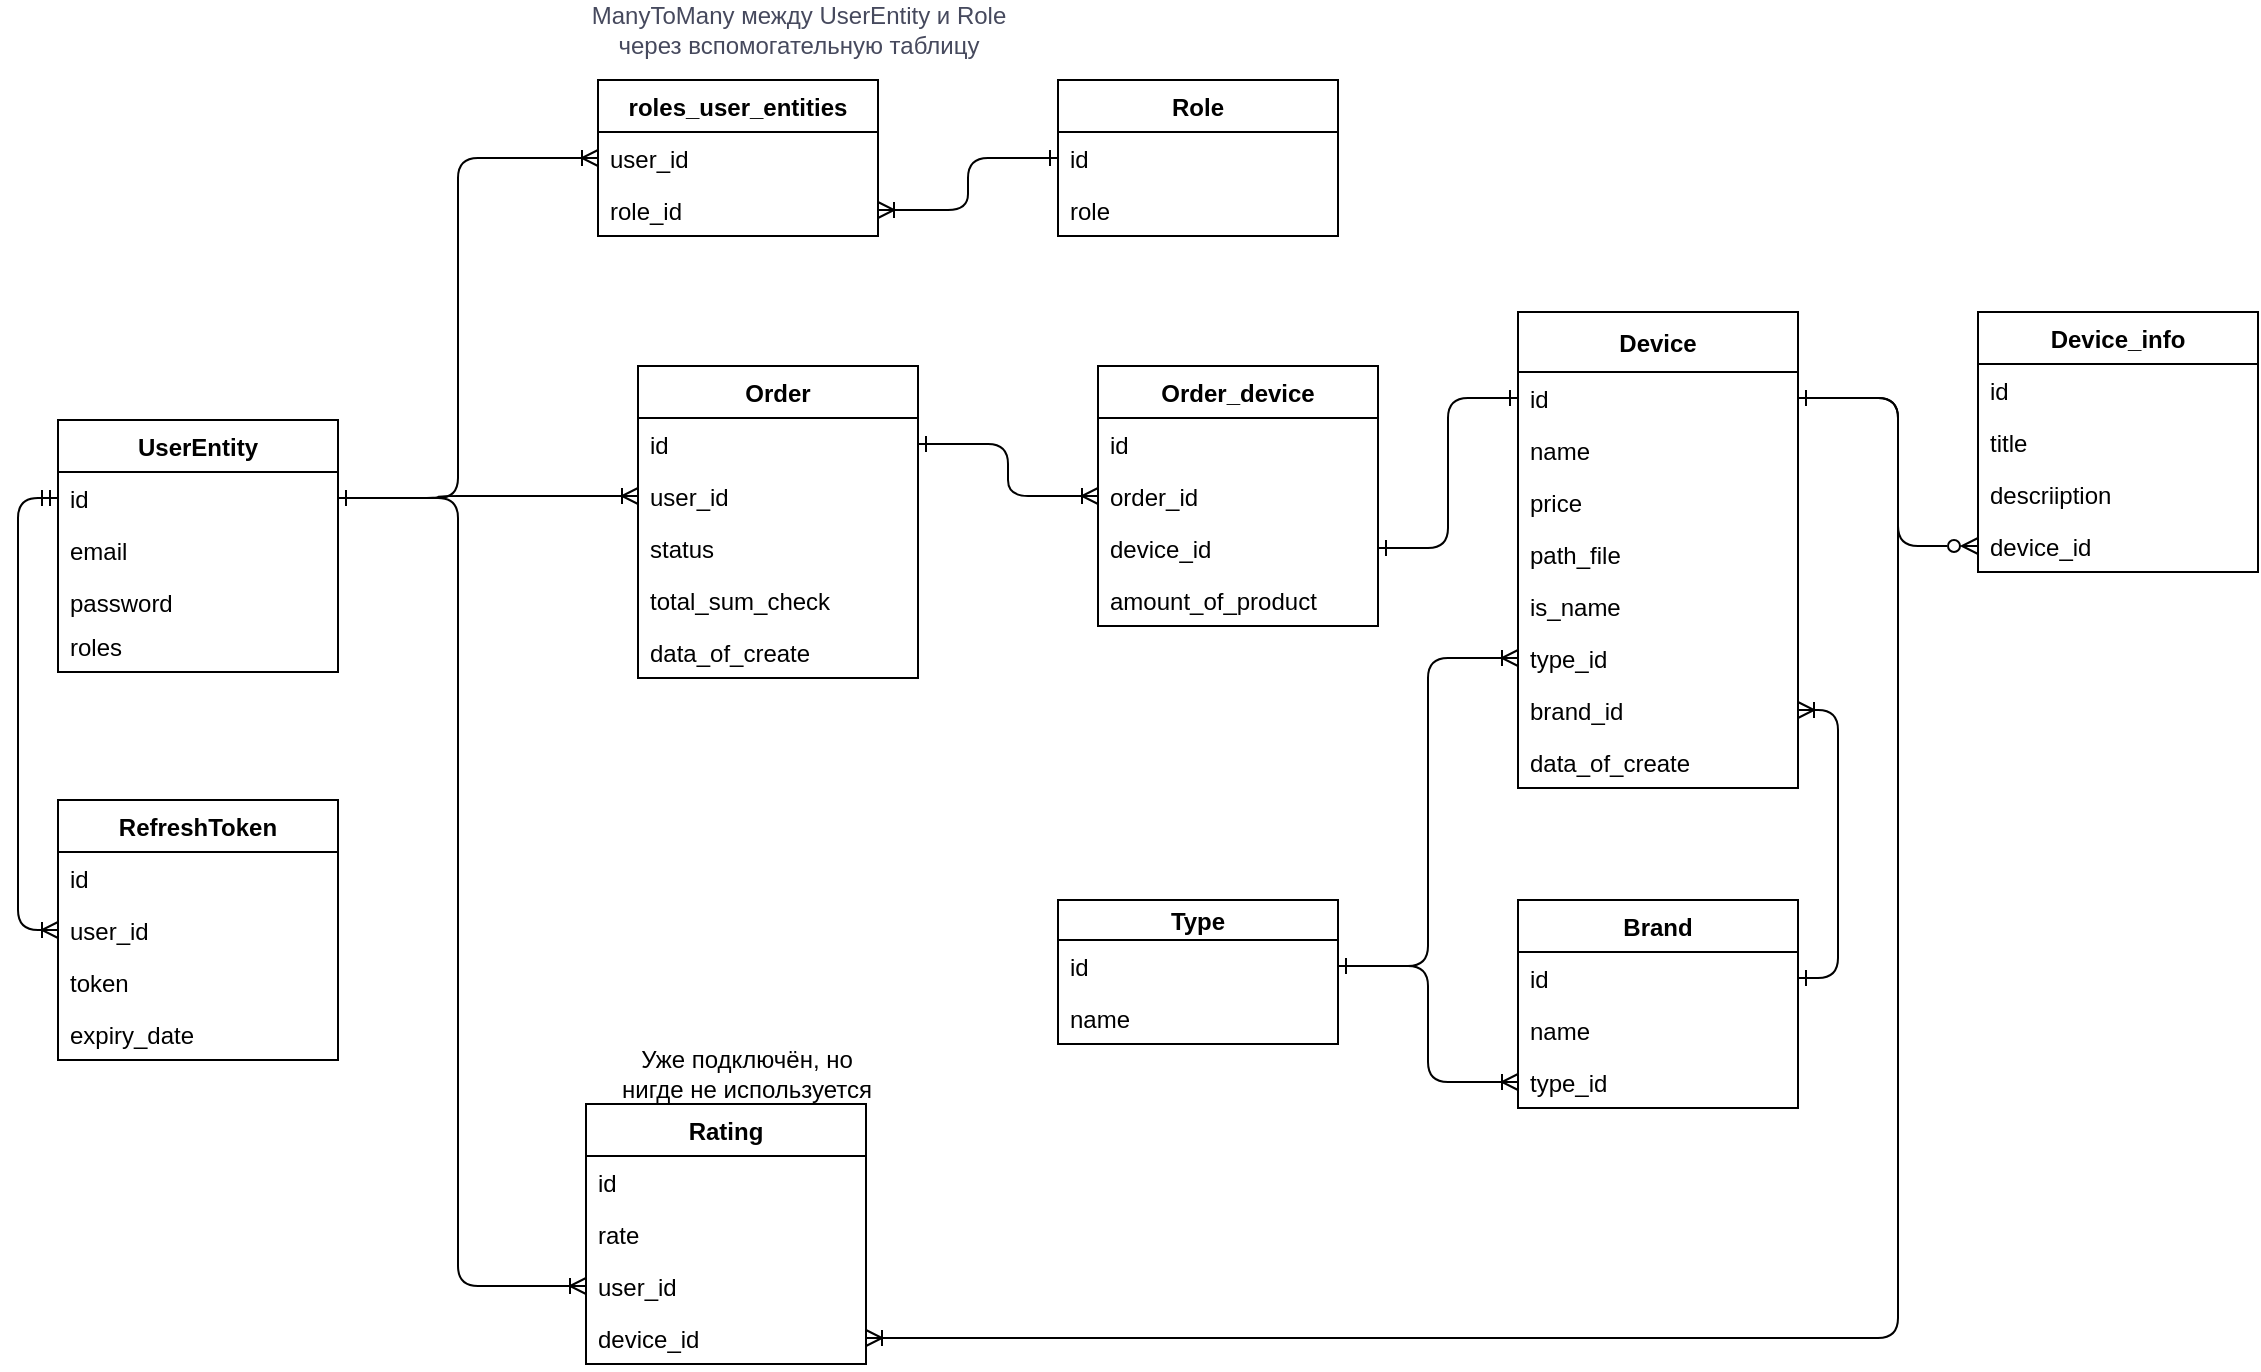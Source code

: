 <mxfile version="20.7.3" type="device" pages="2"><diagram id="LlsNdpljMGzBqDRL-B-1" name="Page-1"><mxGraphModel dx="1687" dy="2071" grid="1" gridSize="10" guides="1" tooltips="1" connect="1" arrows="1" fold="1" page="1" pageScale="1" pageWidth="827" pageHeight="1169" math="0" shadow="0"><root><mxCell id="0"/><mxCell id="1" parent="0"/><mxCell id="WYQVLgiUB-mDLvY5O6ve-2" value="UserEntity" style="swimlane;fontStyle=1;childLayout=stackLayout;horizontal=1;startSize=26;horizontalStack=0;resizeParent=1;resizeParentMax=0;resizeLast=0;collapsible=1;marginBottom=0;rounded=0;swimlaneLine=1;shadow=0;comic=0;enumerate=0;backgroundOutline=0;metaEdit=1;" parent="1" vertex="1"><mxGeometry x="70" y="80" width="140" height="126" as="geometry"><mxRectangle x="80" y="170" width="90" height="26" as="alternateBounds"/></mxGeometry></mxCell><mxCell id="WYQVLgiUB-mDLvY5O6ve-3" value="id" style="text;align=left;verticalAlign=top;spacingLeft=4;spacingRight=4;overflow=hidden;rotatable=0;points=[[0,0.5],[1,0.5]];portConstraint=eastwest;rounded=1;swimlaneLine=1;shadow=0;comic=0;enumerate=0;backgroundOutline=0;metaEdit=1;" parent="WYQVLgiUB-mDLvY5O6ve-2" vertex="1"><mxGeometry y="26" width="140" height="26" as="geometry"/></mxCell><mxCell id="WYQVLgiUB-mDLvY5O6ve-4" value="email" style="text;align=left;verticalAlign=top;spacingLeft=4;spacingRight=4;overflow=hidden;rotatable=0;points=[[0,0.5],[1,0.5]];portConstraint=eastwest;shadow=0;rounded=1;swimlaneLine=1;comic=0;enumerate=0;backgroundOutline=0;metaEdit=1;" parent="WYQVLgiUB-mDLvY5O6ve-2" vertex="1"><mxGeometry y="52" width="140" height="26" as="geometry"/></mxCell><mxCell id="WYQVLgiUB-mDLvY5O6ve-34" value="password" style="text;align=left;verticalAlign=top;spacingLeft=4;spacingRight=4;overflow=hidden;rotatable=0;points=[[0,0.5],[1,0.5]];portConstraint=eastwest;shadow=0;rounded=1;swimlaneLine=1;comic=0;enumerate=0;backgroundOutline=0;metaEdit=1;" parent="WYQVLgiUB-mDLvY5O6ve-2" vertex="1"><mxGeometry y="78" width="140" height="22" as="geometry"/></mxCell><mxCell id="WYQVLgiUB-mDLvY5O6ve-35" value="roles" style="text;align=left;verticalAlign=top;spacingLeft=4;spacingRight=4;overflow=hidden;rotatable=0;points=[[0,0.5],[1,0.5]];portConstraint=eastwest;shadow=0;rounded=1;swimlaneLine=1;comic=0;enumerate=0;backgroundOutline=0;metaEdit=1;" parent="WYQVLgiUB-mDLvY5O6ve-2" vertex="1"><mxGeometry y="100" width="140" height="26" as="geometry"/></mxCell><mxCell id="WYQVLgiUB-mDLvY5O6ve-111" style="edgeStyle=orthogonalEdgeStyle;rounded=1;orthogonalLoop=1;jettySize=auto;html=1;entryX=0;entryY=0.5;entryDx=0;entryDy=0;fontColor=#46495D;startArrow=none;startFill=0;endArrow=ERoneToMany;endFill=0;swimlaneLine=1;shadow=0;comic=0;enumerate=0;backgroundOutline=0;metaEdit=1;" parent="1" source="WYQVLgiUB-mDLvY5O6ve-40" target="WYQVLgiUB-mDLvY5O6ve-90" edge="1"><mxGeometry relative="1" as="geometry"/></mxCell><mxCell id="WYQVLgiUB-mDLvY5O6ve-39" value="Type" style="swimlane;fontStyle=1;childLayout=stackLayout;horizontal=1;startSize=20;horizontalStack=0;resizeParent=1;resizeParentMax=0;resizeLast=0;collapsible=1;marginBottom=0;shadow=0;rounded=0;swimlaneLine=1;comic=0;enumerate=0;backgroundOutline=0;metaEdit=1;" parent="1" vertex="1"><mxGeometry x="570" y="320" width="140" height="72" as="geometry"/></mxCell><mxCell id="WYQVLgiUB-mDLvY5O6ve-40" value="id" style="text;align=left;verticalAlign=top;spacingLeft=4;spacingRight=4;overflow=hidden;rotatable=0;points=[[0,0.5],[1,0.5]];portConstraint=eastwest;rounded=1;swimlaneLine=1;shadow=0;comic=0;enumerate=0;backgroundOutline=0;metaEdit=1;" parent="WYQVLgiUB-mDLvY5O6ve-39" vertex="1"><mxGeometry y="20" width="140" height="26" as="geometry"/></mxCell><mxCell id="WYQVLgiUB-mDLvY5O6ve-43" value="name" style="text;align=left;verticalAlign=top;spacingLeft=4;spacingRight=4;overflow=hidden;rotatable=0;points=[[0,0.5],[1,0.5]];portConstraint=eastwest;rounded=1;swimlaneLine=1;shadow=0;comic=0;enumerate=0;backgroundOutline=0;metaEdit=1;" parent="WYQVLgiUB-mDLvY5O6ve-39" vertex="1"><mxGeometry y="46" width="140" height="26" as="geometry"/></mxCell><mxCell id="WYQVLgiUB-mDLvY5O6ve-44" value="roles_user_entities" style="swimlane;fontStyle=1;childLayout=stackLayout;horizontal=1;startSize=26;horizontalStack=0;resizeParent=1;resizeParentMax=0;resizeLast=0;collapsible=1;marginBottom=0;shadow=0;rounded=0;swimlaneLine=1;comic=0;enumerate=0;backgroundOutline=0;metaEdit=1;" parent="1" vertex="1"><mxGeometry x="340" y="-90" width="140" height="78" as="geometry"/></mxCell><mxCell id="WYQVLgiUB-mDLvY5O6ve-45" value="user_id" style="text;align=left;verticalAlign=top;spacingLeft=4;spacingRight=4;overflow=hidden;rotatable=0;points=[[0,0.5],[1,0.5]];portConstraint=eastwest;rounded=1;swimlaneLine=1;shadow=0;comic=0;enumerate=0;backgroundOutline=0;metaEdit=1;" parent="WYQVLgiUB-mDLvY5O6ve-44" vertex="1"><mxGeometry y="26" width="140" height="26" as="geometry"/></mxCell><mxCell id="WYQVLgiUB-mDLvY5O6ve-46" value="role_id" style="text;align=left;verticalAlign=top;spacingLeft=4;spacingRight=4;overflow=hidden;rotatable=0;points=[[0,0.5],[1,0.5]];portConstraint=eastwest;rounded=1;swimlaneLine=1;shadow=0;comic=0;enumerate=0;backgroundOutline=0;metaEdit=1;" parent="WYQVLgiUB-mDLvY5O6ve-44" vertex="1"><mxGeometry y="52" width="140" height="26" as="geometry"/></mxCell><mxCell id="WYQVLgiUB-mDLvY5O6ve-48" value="Role" style="swimlane;fontStyle=1;childLayout=stackLayout;horizontal=1;startSize=26;horizontalStack=0;resizeParent=1;resizeParentMax=0;resizeLast=0;collapsible=1;marginBottom=0;shadow=0;rounded=0;swimlaneLine=1;comic=0;enumerate=0;backgroundOutline=0;metaEdit=1;" parent="1" vertex="1"><mxGeometry x="570" y="-90" width="140" height="78" as="geometry"/></mxCell><mxCell id="WYQVLgiUB-mDLvY5O6ve-49" value="id" style="text;align=left;verticalAlign=top;spacingLeft=4;spacingRight=4;overflow=hidden;rotatable=0;points=[[0,0.5],[1,0.5]];portConstraint=eastwest;rounded=1;swimlaneLine=1;shadow=0;comic=0;enumerate=0;backgroundOutline=0;metaEdit=1;" parent="WYQVLgiUB-mDLvY5O6ve-48" vertex="1"><mxGeometry y="26" width="140" height="26" as="geometry"/></mxCell><mxCell id="WYQVLgiUB-mDLvY5O6ve-50" value="role" style="text;align=left;verticalAlign=top;spacingLeft=4;spacingRight=4;overflow=hidden;rotatable=0;points=[[0,0.5],[1,0.5]];portConstraint=eastwest;rounded=1;swimlaneLine=1;shadow=0;comic=0;enumerate=0;backgroundOutline=0;metaEdit=1;" parent="WYQVLgiUB-mDLvY5O6ve-48" vertex="1"><mxGeometry y="52" width="140" height="26" as="geometry"/></mxCell><mxCell id="WYQVLgiUB-mDLvY5O6ve-52" value="Rating" style="swimlane;fontStyle=1;childLayout=stackLayout;horizontal=1;startSize=26;horizontalStack=0;resizeParent=1;resizeParentMax=0;resizeLast=0;collapsible=1;marginBottom=0;shadow=0;rounded=0;swimlaneLine=1;comic=0;enumerate=0;backgroundOutline=0;metaEdit=1;" parent="1" vertex="1"><mxGeometry x="334" y="422" width="140" height="130" as="geometry"/></mxCell><mxCell id="WYQVLgiUB-mDLvY5O6ve-53" value="id" style="text;align=left;verticalAlign=top;spacingLeft=4;spacingRight=4;overflow=hidden;rotatable=0;points=[[0,0.5],[1,0.5]];portConstraint=eastwest;rounded=1;swimlaneLine=1;shadow=0;comic=0;enumerate=0;backgroundOutline=0;metaEdit=1;" parent="WYQVLgiUB-mDLvY5O6ve-52" vertex="1"><mxGeometry y="26" width="140" height="26" as="geometry"/></mxCell><mxCell id="WYQVLgiUB-mDLvY5O6ve-54" value="rate" style="text;align=left;verticalAlign=top;spacingLeft=4;spacingRight=4;overflow=hidden;rotatable=0;points=[[0,0.5],[1,0.5]];portConstraint=eastwest;rounded=1;swimlaneLine=1;shadow=0;comic=0;enumerate=0;backgroundOutline=0;metaEdit=1;" parent="WYQVLgiUB-mDLvY5O6ve-52" vertex="1"><mxGeometry y="52" width="140" height="26" as="geometry"/></mxCell><mxCell id="WYQVLgiUB-mDLvY5O6ve-55" value="user_id" style="text;align=left;verticalAlign=top;spacingLeft=4;spacingRight=4;overflow=hidden;rotatable=0;points=[[0,0.5],[1,0.5]];portConstraint=eastwest;rounded=1;swimlaneLine=1;shadow=0;comic=0;enumerate=0;backgroundOutline=0;metaEdit=1;" parent="WYQVLgiUB-mDLvY5O6ve-52" vertex="1"><mxGeometry y="78" width="140" height="26" as="geometry"/></mxCell><mxCell id="WYQVLgiUB-mDLvY5O6ve-56" value="device_id" style="text;align=left;verticalAlign=top;spacingLeft=4;spacingRight=4;overflow=hidden;rotatable=0;points=[[0,0.5],[1,0.5]];portConstraint=eastwest;rounded=1;swimlaneLine=1;shadow=0;comic=0;enumerate=0;backgroundOutline=0;metaEdit=1;" parent="WYQVLgiUB-mDLvY5O6ve-52" vertex="1"><mxGeometry y="104" width="140" height="26" as="geometry"/></mxCell><mxCell id="WYQVLgiUB-mDLvY5O6ve-58" value="Order_device" style="swimlane;fontStyle=1;childLayout=stackLayout;horizontal=1;startSize=26;horizontalStack=0;resizeParent=1;resizeParentMax=0;resizeLast=0;collapsible=1;marginBottom=0;shadow=0;rounded=0;swimlaneLine=1;comic=0;enumerate=0;backgroundOutline=0;metaEdit=1;" parent="1" vertex="1"><mxGeometry x="590" y="53" width="140" height="130" as="geometry"/></mxCell><mxCell id="WYQVLgiUB-mDLvY5O6ve-59" value="id" style="text;align=left;verticalAlign=top;spacingLeft=4;spacingRight=4;overflow=hidden;rotatable=0;points=[[0,0.5],[1,0.5]];portConstraint=eastwest;rounded=1;swimlaneLine=1;shadow=0;comic=0;enumerate=0;backgroundOutline=0;metaEdit=1;" parent="WYQVLgiUB-mDLvY5O6ve-58" vertex="1"><mxGeometry y="26" width="140" height="26" as="geometry"/></mxCell><mxCell id="WYQVLgiUB-mDLvY5O6ve-60" value="order_id" style="text;align=left;verticalAlign=top;spacingLeft=4;spacingRight=4;overflow=hidden;rotatable=0;points=[[0,0.5],[1,0.5]];portConstraint=eastwest;rounded=1;swimlaneLine=1;shadow=0;comic=0;enumerate=0;backgroundOutline=0;metaEdit=1;" parent="WYQVLgiUB-mDLvY5O6ve-58" vertex="1"><mxGeometry y="52" width="140" height="26" as="geometry"/></mxCell><mxCell id="WYQVLgiUB-mDLvY5O6ve-61" value="device_id" style="text;align=left;verticalAlign=top;spacingLeft=4;spacingRight=4;overflow=hidden;rotatable=0;points=[[0,0.5],[1,0.5]];portConstraint=eastwest;rounded=1;swimlaneLine=1;shadow=0;comic=0;enumerate=0;backgroundOutline=0;metaEdit=1;" parent="WYQVLgiUB-mDLvY5O6ve-58" vertex="1"><mxGeometry y="78" width="140" height="26" as="geometry"/></mxCell><mxCell id="WYQVLgiUB-mDLvY5O6ve-62" value="amount_of_product" style="text;align=left;verticalAlign=top;spacingLeft=4;spacingRight=4;overflow=hidden;rotatable=0;points=[[0,0.5],[1,0.5]];portConstraint=eastwest;rounded=1;swimlaneLine=1;shadow=0;comic=0;enumerate=0;backgroundOutline=0;metaEdit=1;" parent="WYQVLgiUB-mDLvY5O6ve-58" vertex="1"><mxGeometry y="104" width="140" height="26" as="geometry"/></mxCell><mxCell id="WYQVLgiUB-mDLvY5O6ve-63" value="Order" style="swimlane;fontStyle=1;childLayout=stackLayout;horizontal=1;startSize=26;horizontalStack=0;resizeParent=1;resizeParentMax=0;resizeLast=0;collapsible=1;marginBottom=0;shadow=0;rounded=0;swimlaneLine=1;comic=0;enumerate=0;backgroundOutline=0;metaEdit=1;" parent="1" vertex="1"><mxGeometry x="360" y="53" width="140" height="156" as="geometry"/></mxCell><mxCell id="WYQVLgiUB-mDLvY5O6ve-64" value="id" style="text;align=left;verticalAlign=top;spacingLeft=4;spacingRight=4;overflow=hidden;rotatable=0;points=[[0,0.5],[1,0.5]];portConstraint=eastwest;rounded=0;swimlaneLine=1;shadow=0;comic=0;enumerate=0;backgroundOutline=0;metaEdit=1;" parent="WYQVLgiUB-mDLvY5O6ve-63" vertex="1"><mxGeometry y="26" width="140" height="26" as="geometry"/></mxCell><mxCell id="WYQVLgiUB-mDLvY5O6ve-65" value="user_id" style="text;align=left;verticalAlign=top;spacingLeft=4;spacingRight=4;overflow=hidden;rotatable=0;points=[[0,0.5],[1,0.5]];portConstraint=eastwest;rounded=1;swimlaneLine=1;shadow=0;comic=0;enumerate=0;backgroundOutline=0;metaEdit=1;" parent="WYQVLgiUB-mDLvY5O6ve-63" vertex="1"><mxGeometry y="52" width="140" height="26" as="geometry"/></mxCell><mxCell id="WYQVLgiUB-mDLvY5O6ve-66" value="status" style="text;align=left;verticalAlign=top;spacingLeft=4;spacingRight=4;overflow=hidden;rotatable=0;points=[[0,0.5],[1,0.5]];portConstraint=eastwest;rounded=1;swimlaneLine=1;shadow=0;comic=0;enumerate=0;backgroundOutline=0;metaEdit=1;" parent="WYQVLgiUB-mDLvY5O6ve-63" vertex="1"><mxGeometry y="78" width="140" height="26" as="geometry"/></mxCell><mxCell id="WYQVLgiUB-mDLvY5O6ve-67" value="total_sum_check" style="text;align=left;verticalAlign=top;spacingLeft=4;spacingRight=4;overflow=hidden;rotatable=0;points=[[0,0.5],[1,0.5]];portConstraint=eastwest;rounded=1;swimlaneLine=1;shadow=0;comic=0;enumerate=0;backgroundOutline=0;metaEdit=1;" parent="WYQVLgiUB-mDLvY5O6ve-63" vertex="1"><mxGeometry y="104" width="140" height="26" as="geometry"/></mxCell><mxCell id="WYQVLgiUB-mDLvY5O6ve-68" value="data_of_create" style="text;align=left;verticalAlign=top;spacingLeft=4;spacingRight=4;overflow=hidden;rotatable=0;points=[[0,0.5],[1,0.5]];portConstraint=eastwest;rounded=1;swimlaneLine=1;shadow=0;comic=0;enumerate=0;backgroundOutline=0;metaEdit=1;" parent="WYQVLgiUB-mDLvY5O6ve-63" vertex="1"><mxGeometry y="130" width="140" height="26" as="geometry"/></mxCell><mxCell id="WYQVLgiUB-mDLvY5O6ve-69" value="Device_info" style="swimlane;fontStyle=1;childLayout=stackLayout;horizontal=1;startSize=26;horizontalStack=0;resizeParent=1;resizeParentMax=0;resizeLast=0;collapsible=1;marginBottom=0;shadow=0;rounded=0;swimlaneLine=1;comic=0;enumerate=0;backgroundOutline=0;metaEdit=1;" parent="1" vertex="1"><mxGeometry x="1030" y="26" width="140" height="130" as="geometry"/></mxCell><mxCell id="WYQVLgiUB-mDLvY5O6ve-70" value="id" style="text;align=left;verticalAlign=top;spacingLeft=4;spacingRight=4;overflow=hidden;rotatable=0;points=[[0,0.5],[1,0.5]];portConstraint=eastwest;rounded=1;swimlaneLine=1;shadow=0;comic=0;enumerate=0;backgroundOutline=0;metaEdit=1;" parent="WYQVLgiUB-mDLvY5O6ve-69" vertex="1"><mxGeometry y="26" width="140" height="26" as="geometry"/></mxCell><mxCell id="WYQVLgiUB-mDLvY5O6ve-71" value="title" style="text;align=left;verticalAlign=top;spacingLeft=4;spacingRight=4;overflow=hidden;rotatable=0;points=[[0,0.5],[1,0.5]];portConstraint=eastwest;rounded=1;swimlaneLine=1;shadow=0;comic=0;enumerate=0;backgroundOutline=0;metaEdit=1;" parent="WYQVLgiUB-mDLvY5O6ve-69" vertex="1"><mxGeometry y="52" width="140" height="26" as="geometry"/></mxCell><mxCell id="WYQVLgiUB-mDLvY5O6ve-72" value="descriiption" style="text;align=left;verticalAlign=top;spacingLeft=4;spacingRight=4;overflow=hidden;rotatable=0;points=[[0,0.5],[1,0.5]];portConstraint=eastwest;rounded=1;swimlaneLine=1;shadow=0;comic=0;enumerate=0;backgroundOutline=0;metaEdit=1;" parent="WYQVLgiUB-mDLvY5O6ve-69" vertex="1"><mxGeometry y="78" width="140" height="26" as="geometry"/></mxCell><mxCell id="WYQVLgiUB-mDLvY5O6ve-73" value="device_id" style="text;align=left;verticalAlign=top;spacingLeft=4;spacingRight=4;overflow=hidden;rotatable=0;points=[[0,0.5],[1,0.5]];portConstraint=eastwest;rounded=1;swimlaneLine=1;shadow=0;comic=0;enumerate=0;backgroundOutline=0;metaEdit=1;" parent="WYQVLgiUB-mDLvY5O6ve-69" vertex="1"><mxGeometry y="104" width="140" height="26" as="geometry"/></mxCell><mxCell id="WYQVLgiUB-mDLvY5O6ve-74" value="Device" style="swimlane;fontStyle=1;childLayout=stackLayout;horizontal=1;startSize=30;horizontalStack=0;resizeParent=1;resizeParentMax=0;resizeLast=0;collapsible=1;marginBottom=0;shadow=0;rounded=0;swimlaneLine=1;comic=0;enumerate=0;backgroundOutline=0;metaEdit=1;" parent="1" vertex="1"><mxGeometry x="800" y="26" width="140" height="238" as="geometry"/></mxCell><mxCell id="WYQVLgiUB-mDLvY5O6ve-75" value="id" style="text;align=left;verticalAlign=top;spacingLeft=4;spacingRight=4;overflow=hidden;rotatable=0;points=[[0,0.5],[1,0.5]];portConstraint=eastwest;rounded=1;swimlaneLine=1;shadow=0;comic=0;enumerate=0;backgroundOutline=0;metaEdit=1;" parent="WYQVLgiUB-mDLvY5O6ve-74" vertex="1"><mxGeometry y="30" width="140" height="26" as="geometry"/></mxCell><mxCell id="WYQVLgiUB-mDLvY5O6ve-76" value="name" style="text;align=left;verticalAlign=top;spacingLeft=4;spacingRight=4;overflow=hidden;rotatable=0;points=[[0,0.5],[1,0.5]];portConstraint=eastwest;rounded=1;swimlaneLine=1;shadow=0;comic=0;enumerate=0;backgroundOutline=0;metaEdit=1;" parent="WYQVLgiUB-mDLvY5O6ve-74" vertex="1"><mxGeometry y="56" width="140" height="26" as="geometry"/></mxCell><mxCell id="WYQVLgiUB-mDLvY5O6ve-77" value="price" style="text;align=left;verticalAlign=top;spacingLeft=4;spacingRight=4;overflow=hidden;rotatable=0;points=[[0,0.5],[1,0.5]];portConstraint=eastwest;rounded=1;swimlaneLine=1;shadow=0;comic=0;enumerate=0;backgroundOutline=0;metaEdit=1;" parent="WYQVLgiUB-mDLvY5O6ve-74" vertex="1"><mxGeometry y="82" width="140" height="26" as="geometry"/></mxCell><mxCell id="WYQVLgiUB-mDLvY5O6ve-78" value="path_file" style="text;align=left;verticalAlign=top;spacingLeft=4;spacingRight=4;overflow=hidden;rotatable=0;points=[[0,0.5],[1,0.5]];portConstraint=eastwest;rounded=1;swimlaneLine=1;shadow=0;comic=0;enumerate=0;backgroundOutline=0;metaEdit=1;" parent="WYQVLgiUB-mDLvY5O6ve-74" vertex="1"><mxGeometry y="108" width="140" height="26" as="geometry"/></mxCell><mxCell id="WYQVLgiUB-mDLvY5O6ve-79" value="is_name" style="text;align=left;verticalAlign=top;spacingLeft=4;spacingRight=4;overflow=hidden;rotatable=0;points=[[0,0.5],[1,0.5]];portConstraint=eastwest;rounded=1;swimlaneLine=1;shadow=0;comic=0;enumerate=0;backgroundOutline=0;metaEdit=1;" parent="WYQVLgiUB-mDLvY5O6ve-74" vertex="1"><mxGeometry y="134" width="140" height="26" as="geometry"/></mxCell><mxCell id="WYQVLgiUB-mDLvY5O6ve-80" value="type_id" style="text;align=left;verticalAlign=top;spacingLeft=4;spacingRight=4;overflow=hidden;rotatable=0;points=[[0,0.5],[1,0.5]];portConstraint=eastwest;rounded=1;swimlaneLine=1;shadow=0;comic=0;enumerate=0;backgroundOutline=0;metaEdit=1;" parent="WYQVLgiUB-mDLvY5O6ve-74" vertex="1"><mxGeometry y="160" width="140" height="26" as="geometry"/></mxCell><mxCell id="WYQVLgiUB-mDLvY5O6ve-81" value="brand_id" style="text;align=left;verticalAlign=top;spacingLeft=4;spacingRight=4;overflow=hidden;rotatable=0;points=[[0,0.5],[1,0.5]];portConstraint=eastwest;rounded=1;swimlaneLine=1;shadow=0;comic=0;enumerate=0;backgroundOutline=0;metaEdit=1;" parent="WYQVLgiUB-mDLvY5O6ve-74" vertex="1"><mxGeometry y="186" width="140" height="26" as="geometry"/></mxCell><mxCell id="WYQVLgiUB-mDLvY5O6ve-86" value="data_of_create" style="text;align=left;verticalAlign=top;spacingLeft=4;spacingRight=4;overflow=hidden;rotatable=0;points=[[0,0.5],[1,0.5]];portConstraint=eastwest;rounded=1;swimlaneLine=1;shadow=0;comic=0;enumerate=0;backgroundOutline=0;metaEdit=1;" parent="WYQVLgiUB-mDLvY5O6ve-74" vertex="1"><mxGeometry y="212" width="140" height="26" as="geometry"/></mxCell><mxCell id="WYQVLgiUB-mDLvY5O6ve-87" value="Brand" style="swimlane;fontStyle=1;childLayout=stackLayout;horizontal=1;startSize=26;horizontalStack=0;resizeParent=1;resizeParentMax=0;resizeLast=0;collapsible=1;marginBottom=0;shadow=0;rounded=0;swimlaneLine=1;comic=0;enumerate=0;backgroundOutline=0;metaEdit=1;" parent="1" vertex="1"><mxGeometry x="800" y="320" width="140" height="104" as="geometry"/></mxCell><mxCell id="WYQVLgiUB-mDLvY5O6ve-88" value="id" style="text;align=left;verticalAlign=top;spacingLeft=4;spacingRight=4;overflow=hidden;rotatable=0;points=[[0,0.5],[1,0.5]];portConstraint=eastwest;rounded=1;swimlaneLine=1;shadow=0;comic=0;enumerate=0;backgroundOutline=0;metaEdit=1;" parent="WYQVLgiUB-mDLvY5O6ve-87" vertex="1"><mxGeometry y="26" width="140" height="26" as="geometry"/></mxCell><mxCell id="WYQVLgiUB-mDLvY5O6ve-89" value="name" style="text;align=left;verticalAlign=top;spacingLeft=4;spacingRight=4;overflow=hidden;rotatable=0;points=[[0,0.5],[1,0.5]];portConstraint=eastwest;rounded=1;swimlaneLine=1;shadow=0;comic=0;enumerate=0;backgroundOutline=0;metaEdit=1;" parent="WYQVLgiUB-mDLvY5O6ve-87" vertex="1"><mxGeometry y="52" width="140" height="26" as="geometry"/></mxCell><mxCell id="WYQVLgiUB-mDLvY5O6ve-90" value="type_id" style="text;align=left;verticalAlign=top;spacingLeft=4;spacingRight=4;overflow=hidden;rotatable=0;points=[[0,0.5],[1,0.5]];portConstraint=eastwest;rounded=1;swimlaneLine=1;shadow=0;comic=0;enumerate=0;backgroundOutline=0;metaEdit=1;" parent="WYQVLgiUB-mDLvY5O6ve-87" vertex="1"><mxGeometry y="78" width="140" height="26" as="geometry"/></mxCell><mxCell id="WYQVLgiUB-mDLvY5O6ve-92" value="RefreshToken" style="swimlane;fontStyle=1;childLayout=stackLayout;horizontal=1;startSize=26;horizontalStack=0;resizeParent=1;resizeParentMax=0;resizeLast=0;collapsible=1;marginBottom=0;shadow=0;rounded=0;swimlaneLine=1;comic=0;enumerate=0;backgroundOutline=0;metaEdit=1;" parent="1" vertex="1"><mxGeometry x="70" y="270" width="140" height="130" as="geometry"/></mxCell><mxCell id="WYQVLgiUB-mDLvY5O6ve-93" value="id" style="text;align=left;verticalAlign=top;spacingLeft=4;spacingRight=4;overflow=hidden;rotatable=0;points=[[0,0.5],[1,0.5]];portConstraint=eastwest;rounded=1;swimlaneLine=1;shadow=0;comic=0;enumerate=0;backgroundOutline=0;metaEdit=1;" parent="WYQVLgiUB-mDLvY5O6ve-92" vertex="1"><mxGeometry y="26" width="140" height="26" as="geometry"/></mxCell><mxCell id="WYQVLgiUB-mDLvY5O6ve-94" value="user_id" style="text;align=left;verticalAlign=top;spacingLeft=4;spacingRight=4;overflow=hidden;rotatable=0;points=[[0,0.5],[1,0.5]];portConstraint=eastwest;rounded=1;swimlaneLine=1;shadow=0;comic=0;enumerate=0;backgroundOutline=0;metaEdit=1;" parent="WYQVLgiUB-mDLvY5O6ve-92" vertex="1"><mxGeometry y="52" width="140" height="26" as="geometry"/></mxCell><mxCell id="WYQVLgiUB-mDLvY5O6ve-95" value="token" style="text;align=left;verticalAlign=top;spacingLeft=4;spacingRight=4;overflow=hidden;rotatable=0;points=[[0,0.5],[1,0.5]];portConstraint=eastwest;rounded=1;swimlaneLine=1;shadow=0;comic=0;enumerate=0;backgroundOutline=0;metaEdit=1;" parent="WYQVLgiUB-mDLvY5O6ve-92" vertex="1"><mxGeometry y="78" width="140" height="26" as="geometry"/></mxCell><mxCell id="WYQVLgiUB-mDLvY5O6ve-96" value="expiry_date" style="text;align=left;verticalAlign=top;spacingLeft=4;spacingRight=4;overflow=hidden;rotatable=0;points=[[0,0.5],[1,0.5]];portConstraint=eastwest;rounded=1;swimlaneLine=1;shadow=0;comic=0;enumerate=0;backgroundOutline=0;metaEdit=1;" parent="WYQVLgiUB-mDLvY5O6ve-92" vertex="1"><mxGeometry y="104" width="140" height="26" as="geometry"/></mxCell><mxCell id="WYQVLgiUB-mDLvY5O6ve-101" style="edgeStyle=orthogonalEdgeStyle;orthogonalLoop=1;jettySize=auto;html=1;entryX=0;entryY=0.5;entryDx=0;entryDy=0;startArrow=ERmandOne;startFill=0;endArrow=ERoneToMany;endFill=0;fontColor=#46495D;swimlaneLine=1;shadow=0;comic=0;enumerate=0;backgroundOutline=0;metaEdit=1;" parent="1" source="WYQVLgiUB-mDLvY5O6ve-3" target="WYQVLgiUB-mDLvY5O6ve-94" edge="1"><mxGeometry relative="1" as="geometry"/></mxCell><mxCell id="WYQVLgiUB-mDLvY5O6ve-102" style="edgeStyle=orthogonalEdgeStyle;orthogonalLoop=1;jettySize=auto;html=1;entryX=0;entryY=0.5;entryDx=0;entryDy=0;startArrow=none;startFill=0;endArrow=ERoneToMany;endFill=0;exitX=1;exitY=0.5;exitDx=0;exitDy=0;fontColor=#46495D;swimlaneLine=1;shadow=0;comic=0;enumerate=0;backgroundOutline=0;metaEdit=1;" parent="1" source="WYQVLgiUB-mDLvY5O6ve-3" target="WYQVLgiUB-mDLvY5O6ve-45" edge="1"><mxGeometry relative="1" as="geometry"><Array as="points"><mxPoint x="270" y="119"/><mxPoint x="270" y="-51"/></Array></mxGeometry></mxCell><mxCell id="WYQVLgiUB-mDLvY5O6ve-104" style="edgeStyle=orthogonalEdgeStyle;orthogonalLoop=1;jettySize=auto;html=1;entryX=1;entryY=0.5;entryDx=0;entryDy=0;startArrow=ERone;startFill=0;endArrow=ERoneToMany;endFill=0;fontColor=#46495D;swimlaneLine=1;shadow=0;comic=0;enumerate=0;backgroundOutline=0;metaEdit=1;" parent="1" source="WYQVLgiUB-mDLvY5O6ve-49" target="WYQVLgiUB-mDLvY5O6ve-46" edge="1"><mxGeometry relative="1" as="geometry"/></mxCell><mxCell id="WYQVLgiUB-mDLvY5O6ve-105" value="ManyToMany между UserEntity и Role&lt;br&gt;через вспомогательную таблицу" style="text;html=1;align=center;verticalAlign=middle;resizable=0;points=[];autosize=1;strokeColor=none;fontColor=#46495D;sketch=1;rounded=1;" parent="1" vertex="1"><mxGeometry x="330" y="-130" width="220" height="30" as="geometry"/></mxCell><mxCell id="WYQVLgiUB-mDLvY5O6ve-107" style="orthogonalLoop=1;jettySize=auto;html=1;startArrow=ERone;startFill=0;endArrow=ERoneToMany;endFill=0;edgeStyle=orthogonalEdgeStyle;fontColor=#46495D;swimlaneLine=1;shadow=0;comic=0;enumerate=0;backgroundOutline=0;metaEdit=1;" parent="1" source="WYQVLgiUB-mDLvY5O6ve-64" target="WYQVLgiUB-mDLvY5O6ve-60" edge="1"><mxGeometry relative="1" as="geometry"/></mxCell><mxCell id="WYQVLgiUB-mDLvY5O6ve-108" style="edgeStyle=orthogonalEdgeStyle;rounded=1;orthogonalLoop=1;jettySize=auto;html=1;entryX=0;entryY=0.5;entryDx=0;entryDy=0;fontColor=#46495D;startArrow=ERone;startFill=0;endArrow=ERone;endFill=0;swimlaneLine=1;shadow=0;comic=0;enumerate=0;backgroundOutline=0;metaEdit=1;" parent="1" source="WYQVLgiUB-mDLvY5O6ve-61" target="WYQVLgiUB-mDLvY5O6ve-75" edge="1"><mxGeometry relative="1" as="geometry"/></mxCell><mxCell id="WYQVLgiUB-mDLvY5O6ve-109" style="edgeStyle=orthogonalEdgeStyle;rounded=1;orthogonalLoop=1;jettySize=auto;html=1;fontColor=#46495D;startArrow=ERone;startFill=0;endArrow=ERoneToMany;endFill=0;swimlaneLine=1;shadow=0;comic=0;enumerate=0;backgroundOutline=0;metaEdit=1;" parent="1" source="WYQVLgiUB-mDLvY5O6ve-40" target="WYQVLgiUB-mDLvY5O6ve-80" edge="1"><mxGeometry relative="1" as="geometry"/></mxCell><mxCell id="WYQVLgiUB-mDLvY5O6ve-112" style="edgeStyle=orthogonalEdgeStyle;rounded=1;orthogonalLoop=1;jettySize=auto;html=1;fontColor=#46495D;startArrow=ERone;startFill=0;endArrow=ERoneToMany;endFill=0;exitX=1;exitY=0.5;exitDx=0;exitDy=0;swimlaneLine=1;shadow=0;comic=0;enumerate=0;backgroundOutline=0;metaEdit=1;" parent="1" source="WYQVLgiUB-mDLvY5O6ve-88" target="WYQVLgiUB-mDLvY5O6ve-81" edge="1"><mxGeometry relative="1" as="geometry"/></mxCell><mxCell id="WYQVLgiUB-mDLvY5O6ve-113" style="edgeStyle=orthogonalEdgeStyle;rounded=1;orthogonalLoop=1;jettySize=auto;html=1;fontColor=#46495D;startArrow=none;startFill=0;endArrow=ERzeroToMany;endFill=0;swimlaneLine=1;shadow=0;comic=0;enumerate=0;backgroundOutline=0;metaEdit=1;" parent="1" source="WYQVLgiUB-mDLvY5O6ve-75" target="WYQVLgiUB-mDLvY5O6ve-73" edge="1"><mxGeometry relative="1" as="geometry"><Array as="points"><mxPoint x="990" y="69"/><mxPoint x="990" y="143"/></Array></mxGeometry></mxCell><mxCell id="WYQVLgiUB-mDLvY5O6ve-114" value="Уже подключён, но &lt;br&gt;нигде не используется" style="text;html=1;align=center;verticalAlign=middle;resizable=0;points=[];autosize=1;swimlaneLine=1;shadow=0;comic=0;enumerate=0;backgroundOutline=0;metaEdit=1;" parent="1" vertex="1"><mxGeometry x="344" y="392" width="140" height="30" as="geometry"/></mxCell><mxCell id="WYQVLgiUB-mDLvY5O6ve-115" style="edgeStyle=orthogonalEdgeStyle;rounded=1;orthogonalLoop=1;jettySize=auto;html=1;entryX=0;entryY=0.5;entryDx=0;entryDy=0;fontColor=#46495D;startArrow=none;startFill=0;endArrow=ERoneToMany;endFill=0;swimlaneLine=1;shadow=0;comic=0;enumerate=0;backgroundOutline=0;metaEdit=1;" parent="1" source="WYQVLgiUB-mDLvY5O6ve-3" target="WYQVLgiUB-mDLvY5O6ve-55" edge="1"><mxGeometry relative="1" as="geometry"><Array as="points"><mxPoint x="270" y="119"/><mxPoint x="270" y="513"/></Array></mxGeometry></mxCell><mxCell id="WYQVLgiUB-mDLvY5O6ve-116" style="edgeStyle=orthogonalEdgeStyle;rounded=1;orthogonalLoop=1;jettySize=auto;html=1;fontColor=#46495D;startArrow=ERone;startFill=0;endArrow=ERoneToMany;endFill=0;swimlaneLine=1;shadow=0;comic=0;enumerate=0;backgroundOutline=0;metaEdit=1;" parent="1" source="WYQVLgiUB-mDLvY5O6ve-75" target="WYQVLgiUB-mDLvY5O6ve-56" edge="1"><mxGeometry relative="1" as="geometry"><Array as="points"><mxPoint x="990" y="69"/><mxPoint x="990" y="539"/></Array></mxGeometry></mxCell><mxCell id="WYQVLgiUB-mDLvY5O6ve-117" style="edgeStyle=orthogonalEdgeStyle;rounded=1;orthogonalLoop=1;jettySize=auto;html=1;fontColor=#46495D;startArrow=ERone;startFill=0;endArrow=ERoneToMany;endFill=0;swimlaneLine=1;shadow=0;comic=0;enumerate=0;backgroundOutline=0;metaEdit=1;" parent="1" source="WYQVLgiUB-mDLvY5O6ve-3" target="WYQVLgiUB-mDLvY5O6ve-65" edge="1"><mxGeometry relative="1" as="geometry"><Array as="points"><mxPoint x="260" y="119"/><mxPoint x="260" y="118"/></Array></mxGeometry></mxCell></root></mxGraphModel></diagram><diagram id="tvcWcnmdh9-C3_jyEymN" name="Для КР"><mxGraphModel dx="2261" dy="767" grid="0" gridSize="10" guides="1" tooltips="1" connect="1" arrows="1" fold="1" page="1" pageScale="1" pageWidth="827" pageHeight="1169" math="0" shadow="0"><root><mxCell id="0"/><mxCell id="1" parent="0"/><mxCell id="CcSwlUFS5NoN0W4trcTX-1" value="UserEntity" style="swimlane;fontStyle=1;childLayout=stackLayout;horizontal=1;startSize=26;horizontalStack=0;resizeParent=1;resizeParentMax=0;resizeLast=0;collapsible=1;marginBottom=0;rounded=0;swimlaneLine=1;shadow=0;comic=0;enumerate=0;backgroundOutline=0;metaEdit=1;" vertex="1" parent="1"><mxGeometry x="26" y="195" width="140" height="126" as="geometry"><mxRectangle x="80" y="170" width="90" height="26" as="alternateBounds"/></mxGeometry></mxCell><mxCell id="CcSwlUFS5NoN0W4trcTX-2" value="id" style="text;align=left;verticalAlign=top;spacingLeft=4;spacingRight=4;overflow=hidden;rotatable=0;points=[[0,0.5],[1,0.5]];portConstraint=eastwest;rounded=1;swimlaneLine=1;shadow=0;comic=0;enumerate=0;backgroundOutline=0;metaEdit=1;" vertex="1" parent="CcSwlUFS5NoN0W4trcTX-1"><mxGeometry y="26" width="140" height="26" as="geometry"/></mxCell><mxCell id="CcSwlUFS5NoN0W4trcTX-3" value="email" style="text;align=left;verticalAlign=top;spacingLeft=4;spacingRight=4;overflow=hidden;rotatable=0;points=[[0,0.5],[1,0.5]];portConstraint=eastwest;shadow=0;rounded=1;swimlaneLine=1;comic=0;enumerate=0;backgroundOutline=0;metaEdit=1;" vertex="1" parent="CcSwlUFS5NoN0W4trcTX-1"><mxGeometry y="52" width="140" height="26" as="geometry"/></mxCell><mxCell id="CcSwlUFS5NoN0W4trcTX-4" value="password" style="text;align=left;verticalAlign=top;spacingLeft=4;spacingRight=4;overflow=hidden;rotatable=0;points=[[0,0.5],[1,0.5]];portConstraint=eastwest;shadow=0;rounded=1;swimlaneLine=1;comic=0;enumerate=0;backgroundOutline=0;metaEdit=1;" vertex="1" parent="CcSwlUFS5NoN0W4trcTX-1"><mxGeometry y="78" width="140" height="22" as="geometry"/></mxCell><mxCell id="CcSwlUFS5NoN0W4trcTX-5" value="roles" style="text;align=left;verticalAlign=top;spacingLeft=4;spacingRight=4;overflow=hidden;rotatable=0;points=[[0,0.5],[1,0.5]];portConstraint=eastwest;shadow=0;rounded=1;swimlaneLine=1;comic=0;enumerate=0;backgroundOutline=0;metaEdit=1;" vertex="1" parent="CcSwlUFS5NoN0W4trcTX-1"><mxGeometry y="100" width="140" height="26" as="geometry"/></mxCell><mxCell id="CcSwlUFS5NoN0W4trcTX-6" style="edgeStyle=orthogonalEdgeStyle;rounded=1;orthogonalLoop=1;jettySize=auto;html=1;entryX=0;entryY=0.5;entryDx=0;entryDy=0;fontColor=#46495D;startArrow=none;startFill=0;endArrow=ERoneToMany;endFill=0;swimlaneLine=1;shadow=0;comic=0;enumerate=0;backgroundOutline=0;metaEdit=1;" edge="1" parent="1" source="CcSwlUFS5NoN0W4trcTX-8" target="CcSwlUFS5NoN0W4trcTX-49"><mxGeometry relative="1" as="geometry"/></mxCell><mxCell id="CcSwlUFS5NoN0W4trcTX-7" value="Type" style="swimlane;fontStyle=1;childLayout=stackLayout;horizontal=1;startSize=20;horizontalStack=0;resizeParent=1;resizeParentMax=0;resizeLast=0;collapsible=1;marginBottom=0;shadow=0;rounded=0;swimlaneLine=1;comic=0;enumerate=0;backgroundOutline=0;metaEdit=1;" vertex="1" parent="1"><mxGeometry x="526" y="435" width="140" height="72" as="geometry"/></mxCell><mxCell id="CcSwlUFS5NoN0W4trcTX-8" value="id" style="text;align=left;verticalAlign=top;spacingLeft=4;spacingRight=4;overflow=hidden;rotatable=0;points=[[0,0.5],[1,0.5]];portConstraint=eastwest;rounded=1;swimlaneLine=1;shadow=0;comic=0;enumerate=0;backgroundOutline=0;metaEdit=1;" vertex="1" parent="CcSwlUFS5NoN0W4trcTX-7"><mxGeometry y="20" width="140" height="26" as="geometry"/></mxCell><mxCell id="CcSwlUFS5NoN0W4trcTX-9" value="name" style="text;align=left;verticalAlign=top;spacingLeft=4;spacingRight=4;overflow=hidden;rotatable=0;points=[[0,0.5],[1,0.5]];portConstraint=eastwest;rounded=1;swimlaneLine=1;shadow=0;comic=0;enumerate=0;backgroundOutline=0;metaEdit=1;" vertex="1" parent="CcSwlUFS5NoN0W4trcTX-7"><mxGeometry y="46" width="140" height="26" as="geometry"/></mxCell><mxCell id="CcSwlUFS5NoN0W4trcTX-10" value="roles_user_entities" style="swimlane;fontStyle=1;childLayout=stackLayout;horizontal=1;startSize=26;horizontalStack=0;resizeParent=1;resizeParentMax=0;resizeLast=0;collapsible=1;marginBottom=0;shadow=0;rounded=0;swimlaneLine=1;comic=0;enumerate=0;backgroundOutline=0;metaEdit=1;" vertex="1" parent="1"><mxGeometry x="296" y="25" width="140" height="78" as="geometry"/></mxCell><mxCell id="CcSwlUFS5NoN0W4trcTX-11" value="user_id" style="text;align=left;verticalAlign=top;spacingLeft=4;spacingRight=4;overflow=hidden;rotatable=0;points=[[0,0.5],[1,0.5]];portConstraint=eastwest;rounded=1;swimlaneLine=1;shadow=0;comic=0;enumerate=0;backgroundOutline=0;metaEdit=1;" vertex="1" parent="CcSwlUFS5NoN0W4trcTX-10"><mxGeometry y="26" width="140" height="26" as="geometry"/></mxCell><mxCell id="CcSwlUFS5NoN0W4trcTX-12" value="role_id" style="text;align=left;verticalAlign=top;spacingLeft=4;spacingRight=4;overflow=hidden;rotatable=0;points=[[0,0.5],[1,0.5]];portConstraint=eastwest;rounded=1;swimlaneLine=1;shadow=0;comic=0;enumerate=0;backgroundOutline=0;metaEdit=1;" vertex="1" parent="CcSwlUFS5NoN0W4trcTX-10"><mxGeometry y="52" width="140" height="26" as="geometry"/></mxCell><mxCell id="CcSwlUFS5NoN0W4trcTX-13" value="Role" style="swimlane;fontStyle=1;childLayout=stackLayout;horizontal=1;startSize=26;horizontalStack=0;resizeParent=1;resizeParentMax=0;resizeLast=0;collapsible=1;marginBottom=0;shadow=0;rounded=0;swimlaneLine=1;comic=0;enumerate=0;backgroundOutline=0;metaEdit=1;" vertex="1" parent="1"><mxGeometry x="526" y="25" width="140" height="78" as="geometry"/></mxCell><mxCell id="CcSwlUFS5NoN0W4trcTX-14" value="id" style="text;align=left;verticalAlign=top;spacingLeft=4;spacingRight=4;overflow=hidden;rotatable=0;points=[[0,0.5],[1,0.5]];portConstraint=eastwest;rounded=1;swimlaneLine=1;shadow=0;comic=0;enumerate=0;backgroundOutline=0;metaEdit=1;" vertex="1" parent="CcSwlUFS5NoN0W4trcTX-13"><mxGeometry y="26" width="140" height="26" as="geometry"/></mxCell><mxCell id="CcSwlUFS5NoN0W4trcTX-15" value="role" style="text;align=left;verticalAlign=top;spacingLeft=4;spacingRight=4;overflow=hidden;rotatable=0;points=[[0,0.5],[1,0.5]];portConstraint=eastwest;rounded=1;swimlaneLine=1;shadow=0;comic=0;enumerate=0;backgroundOutline=0;metaEdit=1;" vertex="1" parent="CcSwlUFS5NoN0W4trcTX-13"><mxGeometry y="52" width="140" height="26" as="geometry"/></mxCell><mxCell id="CcSwlUFS5NoN0W4trcTX-21" value="Order_device" style="swimlane;fontStyle=1;childLayout=stackLayout;horizontal=1;startSize=26;horizontalStack=0;resizeParent=1;resizeParentMax=0;resizeLast=0;collapsible=1;marginBottom=0;shadow=0;rounded=0;swimlaneLine=1;comic=0;enumerate=0;backgroundOutline=0;metaEdit=1;" vertex="1" parent="1"><mxGeometry x="546" y="168" width="140" height="130" as="geometry"/></mxCell><mxCell id="CcSwlUFS5NoN0W4trcTX-22" value="id" style="text;align=left;verticalAlign=top;spacingLeft=4;spacingRight=4;overflow=hidden;rotatable=0;points=[[0,0.5],[1,0.5]];portConstraint=eastwest;rounded=1;swimlaneLine=1;shadow=0;comic=0;enumerate=0;backgroundOutline=0;metaEdit=1;" vertex="1" parent="CcSwlUFS5NoN0W4trcTX-21"><mxGeometry y="26" width="140" height="26" as="geometry"/></mxCell><mxCell id="CcSwlUFS5NoN0W4trcTX-23" value="order_id" style="text;align=left;verticalAlign=top;spacingLeft=4;spacingRight=4;overflow=hidden;rotatable=0;points=[[0,0.5],[1,0.5]];portConstraint=eastwest;rounded=1;swimlaneLine=1;shadow=0;comic=0;enumerate=0;backgroundOutline=0;metaEdit=1;" vertex="1" parent="CcSwlUFS5NoN0W4trcTX-21"><mxGeometry y="52" width="140" height="26" as="geometry"/></mxCell><mxCell id="CcSwlUFS5NoN0W4trcTX-24" value="device_id" style="text;align=left;verticalAlign=top;spacingLeft=4;spacingRight=4;overflow=hidden;rotatable=0;points=[[0,0.5],[1,0.5]];portConstraint=eastwest;rounded=1;swimlaneLine=1;shadow=0;comic=0;enumerate=0;backgroundOutline=0;metaEdit=1;" vertex="1" parent="CcSwlUFS5NoN0W4trcTX-21"><mxGeometry y="78" width="140" height="26" as="geometry"/></mxCell><mxCell id="CcSwlUFS5NoN0W4trcTX-25" value="amount_of_product" style="text;align=left;verticalAlign=top;spacingLeft=4;spacingRight=4;overflow=hidden;rotatable=0;points=[[0,0.5],[1,0.5]];portConstraint=eastwest;rounded=1;swimlaneLine=1;shadow=0;comic=0;enumerate=0;backgroundOutline=0;metaEdit=1;" vertex="1" parent="CcSwlUFS5NoN0W4trcTX-21"><mxGeometry y="104" width="140" height="26" as="geometry"/></mxCell><mxCell id="CcSwlUFS5NoN0W4trcTX-26" value="Order" style="swimlane;fontStyle=1;childLayout=stackLayout;horizontal=1;startSize=26;horizontalStack=0;resizeParent=1;resizeParentMax=0;resizeLast=0;collapsible=1;marginBottom=0;shadow=0;rounded=0;swimlaneLine=1;comic=0;enumerate=0;backgroundOutline=0;metaEdit=1;" vertex="1" parent="1"><mxGeometry x="316" y="168" width="140" height="156" as="geometry"/></mxCell><mxCell id="CcSwlUFS5NoN0W4trcTX-27" value="id" style="text;align=left;verticalAlign=top;spacingLeft=4;spacingRight=4;overflow=hidden;rotatable=0;points=[[0,0.5],[1,0.5]];portConstraint=eastwest;rounded=0;swimlaneLine=1;shadow=0;comic=0;enumerate=0;backgroundOutline=0;metaEdit=1;" vertex="1" parent="CcSwlUFS5NoN0W4trcTX-26"><mxGeometry y="26" width="140" height="26" as="geometry"/></mxCell><mxCell id="CcSwlUFS5NoN0W4trcTX-28" value="user_id" style="text;align=left;verticalAlign=top;spacingLeft=4;spacingRight=4;overflow=hidden;rotatable=0;points=[[0,0.5],[1,0.5]];portConstraint=eastwest;rounded=1;swimlaneLine=1;shadow=0;comic=0;enumerate=0;backgroundOutline=0;metaEdit=1;" vertex="1" parent="CcSwlUFS5NoN0W4trcTX-26"><mxGeometry y="52" width="140" height="26" as="geometry"/></mxCell><mxCell id="CcSwlUFS5NoN0W4trcTX-29" value="status" style="text;align=left;verticalAlign=top;spacingLeft=4;spacingRight=4;overflow=hidden;rotatable=0;points=[[0,0.5],[1,0.5]];portConstraint=eastwest;rounded=1;swimlaneLine=1;shadow=0;comic=0;enumerate=0;backgroundOutline=0;metaEdit=1;" vertex="1" parent="CcSwlUFS5NoN0W4trcTX-26"><mxGeometry y="78" width="140" height="26" as="geometry"/></mxCell><mxCell id="CcSwlUFS5NoN0W4trcTX-30" value="total_sum_check" style="text;align=left;verticalAlign=top;spacingLeft=4;spacingRight=4;overflow=hidden;rotatable=0;points=[[0,0.5],[1,0.5]];portConstraint=eastwest;rounded=1;swimlaneLine=1;shadow=0;comic=0;enumerate=0;backgroundOutline=0;metaEdit=1;" vertex="1" parent="CcSwlUFS5NoN0W4trcTX-26"><mxGeometry y="104" width="140" height="26" as="geometry"/></mxCell><mxCell id="CcSwlUFS5NoN0W4trcTX-31" value="data_of_create" style="text;align=left;verticalAlign=top;spacingLeft=4;spacingRight=4;overflow=hidden;rotatable=0;points=[[0,0.5],[1,0.5]];portConstraint=eastwest;rounded=1;swimlaneLine=1;shadow=0;comic=0;enumerate=0;backgroundOutline=0;metaEdit=1;" vertex="1" parent="CcSwlUFS5NoN0W4trcTX-26"><mxGeometry y="130" width="140" height="26" as="geometry"/></mxCell><mxCell id="CcSwlUFS5NoN0W4trcTX-32" value="Device_info" style="swimlane;fontStyle=1;childLayout=stackLayout;horizontal=1;startSize=26;horizontalStack=0;resizeParent=1;resizeParentMax=0;resizeLast=0;collapsible=1;marginBottom=0;shadow=0;rounded=0;swimlaneLine=1;comic=0;enumerate=0;backgroundOutline=0;metaEdit=1;" vertex="1" parent="1"><mxGeometry x="986" y="141" width="140" height="130" as="geometry"/></mxCell><mxCell id="CcSwlUFS5NoN0W4trcTX-33" value="id" style="text;align=left;verticalAlign=top;spacingLeft=4;spacingRight=4;overflow=hidden;rotatable=0;points=[[0,0.5],[1,0.5]];portConstraint=eastwest;rounded=1;swimlaneLine=1;shadow=0;comic=0;enumerate=0;backgroundOutline=0;metaEdit=1;" vertex="1" parent="CcSwlUFS5NoN0W4trcTX-32"><mxGeometry y="26" width="140" height="26" as="geometry"/></mxCell><mxCell id="CcSwlUFS5NoN0W4trcTX-34" value="title" style="text;align=left;verticalAlign=top;spacingLeft=4;spacingRight=4;overflow=hidden;rotatable=0;points=[[0,0.5],[1,0.5]];portConstraint=eastwest;rounded=1;swimlaneLine=1;shadow=0;comic=0;enumerate=0;backgroundOutline=0;metaEdit=1;" vertex="1" parent="CcSwlUFS5NoN0W4trcTX-32"><mxGeometry y="52" width="140" height="26" as="geometry"/></mxCell><mxCell id="CcSwlUFS5NoN0W4trcTX-35" value="descriiption" style="text;align=left;verticalAlign=top;spacingLeft=4;spacingRight=4;overflow=hidden;rotatable=0;points=[[0,0.5],[1,0.5]];portConstraint=eastwest;rounded=1;swimlaneLine=1;shadow=0;comic=0;enumerate=0;backgroundOutline=0;metaEdit=1;" vertex="1" parent="CcSwlUFS5NoN0W4trcTX-32"><mxGeometry y="78" width="140" height="26" as="geometry"/></mxCell><mxCell id="CcSwlUFS5NoN0W4trcTX-36" value="device_id" style="text;align=left;verticalAlign=top;spacingLeft=4;spacingRight=4;overflow=hidden;rotatable=0;points=[[0,0.5],[1,0.5]];portConstraint=eastwest;rounded=1;swimlaneLine=1;shadow=0;comic=0;enumerate=0;backgroundOutline=0;metaEdit=1;" vertex="1" parent="CcSwlUFS5NoN0W4trcTX-32"><mxGeometry y="104" width="140" height="26" as="geometry"/></mxCell><mxCell id="CcSwlUFS5NoN0W4trcTX-37" value="Device" style="swimlane;fontStyle=1;childLayout=stackLayout;horizontal=1;startSize=30;horizontalStack=0;resizeParent=1;resizeParentMax=0;resizeLast=0;collapsible=1;marginBottom=0;shadow=0;rounded=0;swimlaneLine=1;comic=0;enumerate=0;backgroundOutline=0;metaEdit=1;" vertex="1" parent="1"><mxGeometry x="756" y="141" width="140" height="238" as="geometry"/></mxCell><mxCell id="CcSwlUFS5NoN0W4trcTX-38" value="id" style="text;align=left;verticalAlign=top;spacingLeft=4;spacingRight=4;overflow=hidden;rotatable=0;points=[[0,0.5],[1,0.5]];portConstraint=eastwest;rounded=1;swimlaneLine=1;shadow=0;comic=0;enumerate=0;backgroundOutline=0;metaEdit=1;" vertex="1" parent="CcSwlUFS5NoN0W4trcTX-37"><mxGeometry y="30" width="140" height="26" as="geometry"/></mxCell><mxCell id="CcSwlUFS5NoN0W4trcTX-39" value="name" style="text;align=left;verticalAlign=top;spacingLeft=4;spacingRight=4;overflow=hidden;rotatable=0;points=[[0,0.5],[1,0.5]];portConstraint=eastwest;rounded=1;swimlaneLine=1;shadow=0;comic=0;enumerate=0;backgroundOutline=0;metaEdit=1;" vertex="1" parent="CcSwlUFS5NoN0W4trcTX-37"><mxGeometry y="56" width="140" height="26" as="geometry"/></mxCell><mxCell id="CcSwlUFS5NoN0W4trcTX-40" value="price" style="text;align=left;verticalAlign=top;spacingLeft=4;spacingRight=4;overflow=hidden;rotatable=0;points=[[0,0.5],[1,0.5]];portConstraint=eastwest;rounded=1;swimlaneLine=1;shadow=0;comic=0;enumerate=0;backgroundOutline=0;metaEdit=1;" vertex="1" parent="CcSwlUFS5NoN0W4trcTX-37"><mxGeometry y="82" width="140" height="26" as="geometry"/></mxCell><mxCell id="CcSwlUFS5NoN0W4trcTX-41" value="path_file" style="text;align=left;verticalAlign=top;spacingLeft=4;spacingRight=4;overflow=hidden;rotatable=0;points=[[0,0.5],[1,0.5]];portConstraint=eastwest;rounded=1;swimlaneLine=1;shadow=0;comic=0;enumerate=0;backgroundOutline=0;metaEdit=1;" vertex="1" parent="CcSwlUFS5NoN0W4trcTX-37"><mxGeometry y="108" width="140" height="26" as="geometry"/></mxCell><mxCell id="CcSwlUFS5NoN0W4trcTX-42" value="is_name" style="text;align=left;verticalAlign=top;spacingLeft=4;spacingRight=4;overflow=hidden;rotatable=0;points=[[0,0.5],[1,0.5]];portConstraint=eastwest;rounded=1;swimlaneLine=1;shadow=0;comic=0;enumerate=0;backgroundOutline=0;metaEdit=1;" vertex="1" parent="CcSwlUFS5NoN0W4trcTX-37"><mxGeometry y="134" width="140" height="26" as="geometry"/></mxCell><mxCell id="CcSwlUFS5NoN0W4trcTX-43" value="type_id" style="text;align=left;verticalAlign=top;spacingLeft=4;spacingRight=4;overflow=hidden;rotatable=0;points=[[0,0.5],[1,0.5]];portConstraint=eastwest;rounded=1;swimlaneLine=1;shadow=0;comic=0;enumerate=0;backgroundOutline=0;metaEdit=1;" vertex="1" parent="CcSwlUFS5NoN0W4trcTX-37"><mxGeometry y="160" width="140" height="26" as="geometry"/></mxCell><mxCell id="CcSwlUFS5NoN0W4trcTX-44" value="brand_id" style="text;align=left;verticalAlign=top;spacingLeft=4;spacingRight=4;overflow=hidden;rotatable=0;points=[[0,0.5],[1,0.5]];portConstraint=eastwest;rounded=1;swimlaneLine=1;shadow=0;comic=0;enumerate=0;backgroundOutline=0;metaEdit=1;" vertex="1" parent="CcSwlUFS5NoN0W4trcTX-37"><mxGeometry y="186" width="140" height="26" as="geometry"/></mxCell><mxCell id="CcSwlUFS5NoN0W4trcTX-45" value="data_of_create" style="text;align=left;verticalAlign=top;spacingLeft=4;spacingRight=4;overflow=hidden;rotatable=0;points=[[0,0.5],[1,0.5]];portConstraint=eastwest;rounded=1;swimlaneLine=1;shadow=0;comic=0;enumerate=0;backgroundOutline=0;metaEdit=1;" vertex="1" parent="CcSwlUFS5NoN0W4trcTX-37"><mxGeometry y="212" width="140" height="26" as="geometry"/></mxCell><mxCell id="CcSwlUFS5NoN0W4trcTX-46" value="Brand" style="swimlane;fontStyle=1;childLayout=stackLayout;horizontal=1;startSize=26;horizontalStack=0;resizeParent=1;resizeParentMax=0;resizeLast=0;collapsible=1;marginBottom=0;shadow=0;rounded=0;swimlaneLine=1;comic=0;enumerate=0;backgroundOutline=0;metaEdit=1;" vertex="1" parent="1"><mxGeometry x="756" y="435" width="140" height="104" as="geometry"/></mxCell><mxCell id="CcSwlUFS5NoN0W4trcTX-47" value="id" style="text;align=left;verticalAlign=top;spacingLeft=4;spacingRight=4;overflow=hidden;rotatable=0;points=[[0,0.5],[1,0.5]];portConstraint=eastwest;rounded=1;swimlaneLine=1;shadow=0;comic=0;enumerate=0;backgroundOutline=0;metaEdit=1;" vertex="1" parent="CcSwlUFS5NoN0W4trcTX-46"><mxGeometry y="26" width="140" height="26" as="geometry"/></mxCell><mxCell id="CcSwlUFS5NoN0W4trcTX-48" value="name" style="text;align=left;verticalAlign=top;spacingLeft=4;spacingRight=4;overflow=hidden;rotatable=0;points=[[0,0.5],[1,0.5]];portConstraint=eastwest;rounded=1;swimlaneLine=1;shadow=0;comic=0;enumerate=0;backgroundOutline=0;metaEdit=1;" vertex="1" parent="CcSwlUFS5NoN0W4trcTX-46"><mxGeometry y="52" width="140" height="26" as="geometry"/></mxCell><mxCell id="CcSwlUFS5NoN0W4trcTX-49" value="type_id" style="text;align=left;verticalAlign=top;spacingLeft=4;spacingRight=4;overflow=hidden;rotatable=0;points=[[0,0.5],[1,0.5]];portConstraint=eastwest;rounded=1;swimlaneLine=1;shadow=0;comic=0;enumerate=0;backgroundOutline=0;metaEdit=1;" vertex="1" parent="CcSwlUFS5NoN0W4trcTX-46"><mxGeometry y="78" width="140" height="26" as="geometry"/></mxCell><mxCell id="CcSwlUFS5NoN0W4trcTX-50" value="RefreshToken" style="swimlane;fontStyle=1;childLayout=stackLayout;horizontal=1;startSize=26;horizontalStack=0;resizeParent=1;resizeParentMax=0;resizeLast=0;collapsible=1;marginBottom=0;shadow=0;rounded=0;swimlaneLine=1;comic=0;enumerate=0;backgroundOutline=0;metaEdit=1;" vertex="1" parent="1"><mxGeometry x="26" y="385" width="140" height="130" as="geometry"/></mxCell><mxCell id="CcSwlUFS5NoN0W4trcTX-51" value="id" style="text;align=left;verticalAlign=top;spacingLeft=4;spacingRight=4;overflow=hidden;rotatable=0;points=[[0,0.5],[1,0.5]];portConstraint=eastwest;rounded=1;swimlaneLine=1;shadow=0;comic=0;enumerate=0;backgroundOutline=0;metaEdit=1;" vertex="1" parent="CcSwlUFS5NoN0W4trcTX-50"><mxGeometry y="26" width="140" height="26" as="geometry"/></mxCell><mxCell id="CcSwlUFS5NoN0W4trcTX-52" value="user_id" style="text;align=left;verticalAlign=top;spacingLeft=4;spacingRight=4;overflow=hidden;rotatable=0;points=[[0,0.5],[1,0.5]];portConstraint=eastwest;rounded=1;swimlaneLine=1;shadow=0;comic=0;enumerate=0;backgroundOutline=0;metaEdit=1;" vertex="1" parent="CcSwlUFS5NoN0W4trcTX-50"><mxGeometry y="52" width="140" height="26" as="geometry"/></mxCell><mxCell id="CcSwlUFS5NoN0W4trcTX-53" value="token" style="text;align=left;verticalAlign=top;spacingLeft=4;spacingRight=4;overflow=hidden;rotatable=0;points=[[0,0.5],[1,0.5]];portConstraint=eastwest;rounded=1;swimlaneLine=1;shadow=0;comic=0;enumerate=0;backgroundOutline=0;metaEdit=1;" vertex="1" parent="CcSwlUFS5NoN0W4trcTX-50"><mxGeometry y="78" width="140" height="26" as="geometry"/></mxCell><mxCell id="CcSwlUFS5NoN0W4trcTX-54" value="expiry_date" style="text;align=left;verticalAlign=top;spacingLeft=4;spacingRight=4;overflow=hidden;rotatable=0;points=[[0,0.5],[1,0.5]];portConstraint=eastwest;rounded=1;swimlaneLine=1;shadow=0;comic=0;enumerate=0;backgroundOutline=0;metaEdit=1;" vertex="1" parent="CcSwlUFS5NoN0W4trcTX-50"><mxGeometry y="104" width="140" height="26" as="geometry"/></mxCell><mxCell id="CcSwlUFS5NoN0W4trcTX-55" style="edgeStyle=orthogonalEdgeStyle;orthogonalLoop=1;jettySize=auto;html=1;entryX=0;entryY=0.5;entryDx=0;entryDy=0;startArrow=ERmandOne;startFill=0;endArrow=ERoneToMany;endFill=0;fontColor=#46495D;swimlaneLine=1;shadow=0;comic=0;enumerate=0;backgroundOutline=0;metaEdit=1;" edge="1" parent="1" source="CcSwlUFS5NoN0W4trcTX-2" target="CcSwlUFS5NoN0W4trcTX-52"><mxGeometry relative="1" as="geometry"/></mxCell><mxCell id="CcSwlUFS5NoN0W4trcTX-56" style="edgeStyle=orthogonalEdgeStyle;orthogonalLoop=1;jettySize=auto;html=1;entryX=0;entryY=0.5;entryDx=0;entryDy=0;startArrow=ERone;startFill=0;endArrow=ERoneToMany;endFill=0;exitX=1;exitY=0.5;exitDx=0;exitDy=0;fontColor=#46495D;swimlaneLine=1;shadow=0;comic=0;enumerate=0;backgroundOutline=0;metaEdit=1;" edge="1" parent="1" source="CcSwlUFS5NoN0W4trcTX-2" target="CcSwlUFS5NoN0W4trcTX-11"><mxGeometry relative="1" as="geometry"><Array as="points"><mxPoint x="226" y="234"/><mxPoint x="226" y="64"/></Array></mxGeometry></mxCell><mxCell id="CcSwlUFS5NoN0W4trcTX-57" style="edgeStyle=orthogonalEdgeStyle;orthogonalLoop=1;jettySize=auto;html=1;entryX=1;entryY=0.5;entryDx=0;entryDy=0;startArrow=ERone;startFill=0;endArrow=ERoneToMany;endFill=0;fontColor=#46495D;swimlaneLine=1;shadow=0;comic=0;enumerate=0;backgroundOutline=0;metaEdit=1;" edge="1" parent="1" source="CcSwlUFS5NoN0W4trcTX-14" target="CcSwlUFS5NoN0W4trcTX-12"><mxGeometry relative="1" as="geometry"/></mxCell><mxCell id="CcSwlUFS5NoN0W4trcTX-58" style="orthogonalLoop=1;jettySize=auto;html=1;startArrow=ERone;startFill=0;endArrow=ERoneToMany;endFill=0;edgeStyle=orthogonalEdgeStyle;fontColor=#46495D;swimlaneLine=1;shadow=0;comic=0;enumerate=0;backgroundOutline=0;metaEdit=1;" edge="1" parent="1" source="CcSwlUFS5NoN0W4trcTX-27" target="CcSwlUFS5NoN0W4trcTX-23"><mxGeometry relative="1" as="geometry"/></mxCell><mxCell id="CcSwlUFS5NoN0W4trcTX-59" style="edgeStyle=orthogonalEdgeStyle;rounded=1;orthogonalLoop=1;jettySize=auto;html=1;entryX=0;entryY=0.5;entryDx=0;entryDy=0;fontColor=#46495D;startArrow=ERone;startFill=0;endArrow=ERone;endFill=0;swimlaneLine=1;shadow=0;comic=0;enumerate=0;backgroundOutline=0;metaEdit=1;" edge="1" parent="1" source="CcSwlUFS5NoN0W4trcTX-24" target="CcSwlUFS5NoN0W4trcTX-38"><mxGeometry relative="1" as="geometry"/></mxCell><mxCell id="CcSwlUFS5NoN0W4trcTX-60" style="edgeStyle=orthogonalEdgeStyle;rounded=1;orthogonalLoop=1;jettySize=auto;html=1;fontColor=#46495D;startArrow=ERone;startFill=0;endArrow=ERoneToMany;endFill=0;swimlaneLine=1;shadow=0;comic=0;enumerate=0;backgroundOutline=0;metaEdit=1;" edge="1" parent="1" source="CcSwlUFS5NoN0W4trcTX-8" target="CcSwlUFS5NoN0W4trcTX-43"><mxGeometry relative="1" as="geometry"/></mxCell><mxCell id="CcSwlUFS5NoN0W4trcTX-61" style="edgeStyle=orthogonalEdgeStyle;rounded=1;orthogonalLoop=1;jettySize=auto;html=1;fontColor=#46495D;startArrow=ERone;startFill=0;endArrow=ERoneToMany;endFill=0;exitX=1;exitY=0.5;exitDx=0;exitDy=0;swimlaneLine=1;shadow=0;comic=0;enumerate=0;backgroundOutline=0;metaEdit=1;" edge="1" parent="1" source="CcSwlUFS5NoN0W4trcTX-47" target="CcSwlUFS5NoN0W4trcTX-44"><mxGeometry relative="1" as="geometry"/></mxCell><mxCell id="CcSwlUFS5NoN0W4trcTX-62" style="edgeStyle=orthogonalEdgeStyle;rounded=1;orthogonalLoop=1;jettySize=auto;html=1;fontColor=#46495D;startArrow=ERone;startFill=0;endArrow=ERzeroToMany;endFill=0;swimlaneLine=1;shadow=0;comic=0;enumerate=0;backgroundOutline=0;metaEdit=1;" edge="1" parent="1" source="CcSwlUFS5NoN0W4trcTX-38" target="CcSwlUFS5NoN0W4trcTX-36"><mxGeometry relative="1" as="geometry"><Array as="points"><mxPoint x="946" y="184"/><mxPoint x="946" y="258"/></Array></mxGeometry></mxCell><mxCell id="CcSwlUFS5NoN0W4trcTX-66" style="edgeStyle=orthogonalEdgeStyle;rounded=1;orthogonalLoop=1;jettySize=auto;html=1;fontColor=#46495D;startArrow=ERone;startFill=0;endArrow=ERoneToMany;endFill=0;swimlaneLine=1;shadow=0;comic=0;enumerate=0;backgroundOutline=0;metaEdit=1;" edge="1" parent="1" source="CcSwlUFS5NoN0W4trcTX-2" target="CcSwlUFS5NoN0W4trcTX-28"><mxGeometry relative="1" as="geometry"><Array as="points"><mxPoint x="216" y="234"/><mxPoint x="216" y="233"/></Array></mxGeometry></mxCell></root></mxGraphModel></diagram></mxfile>